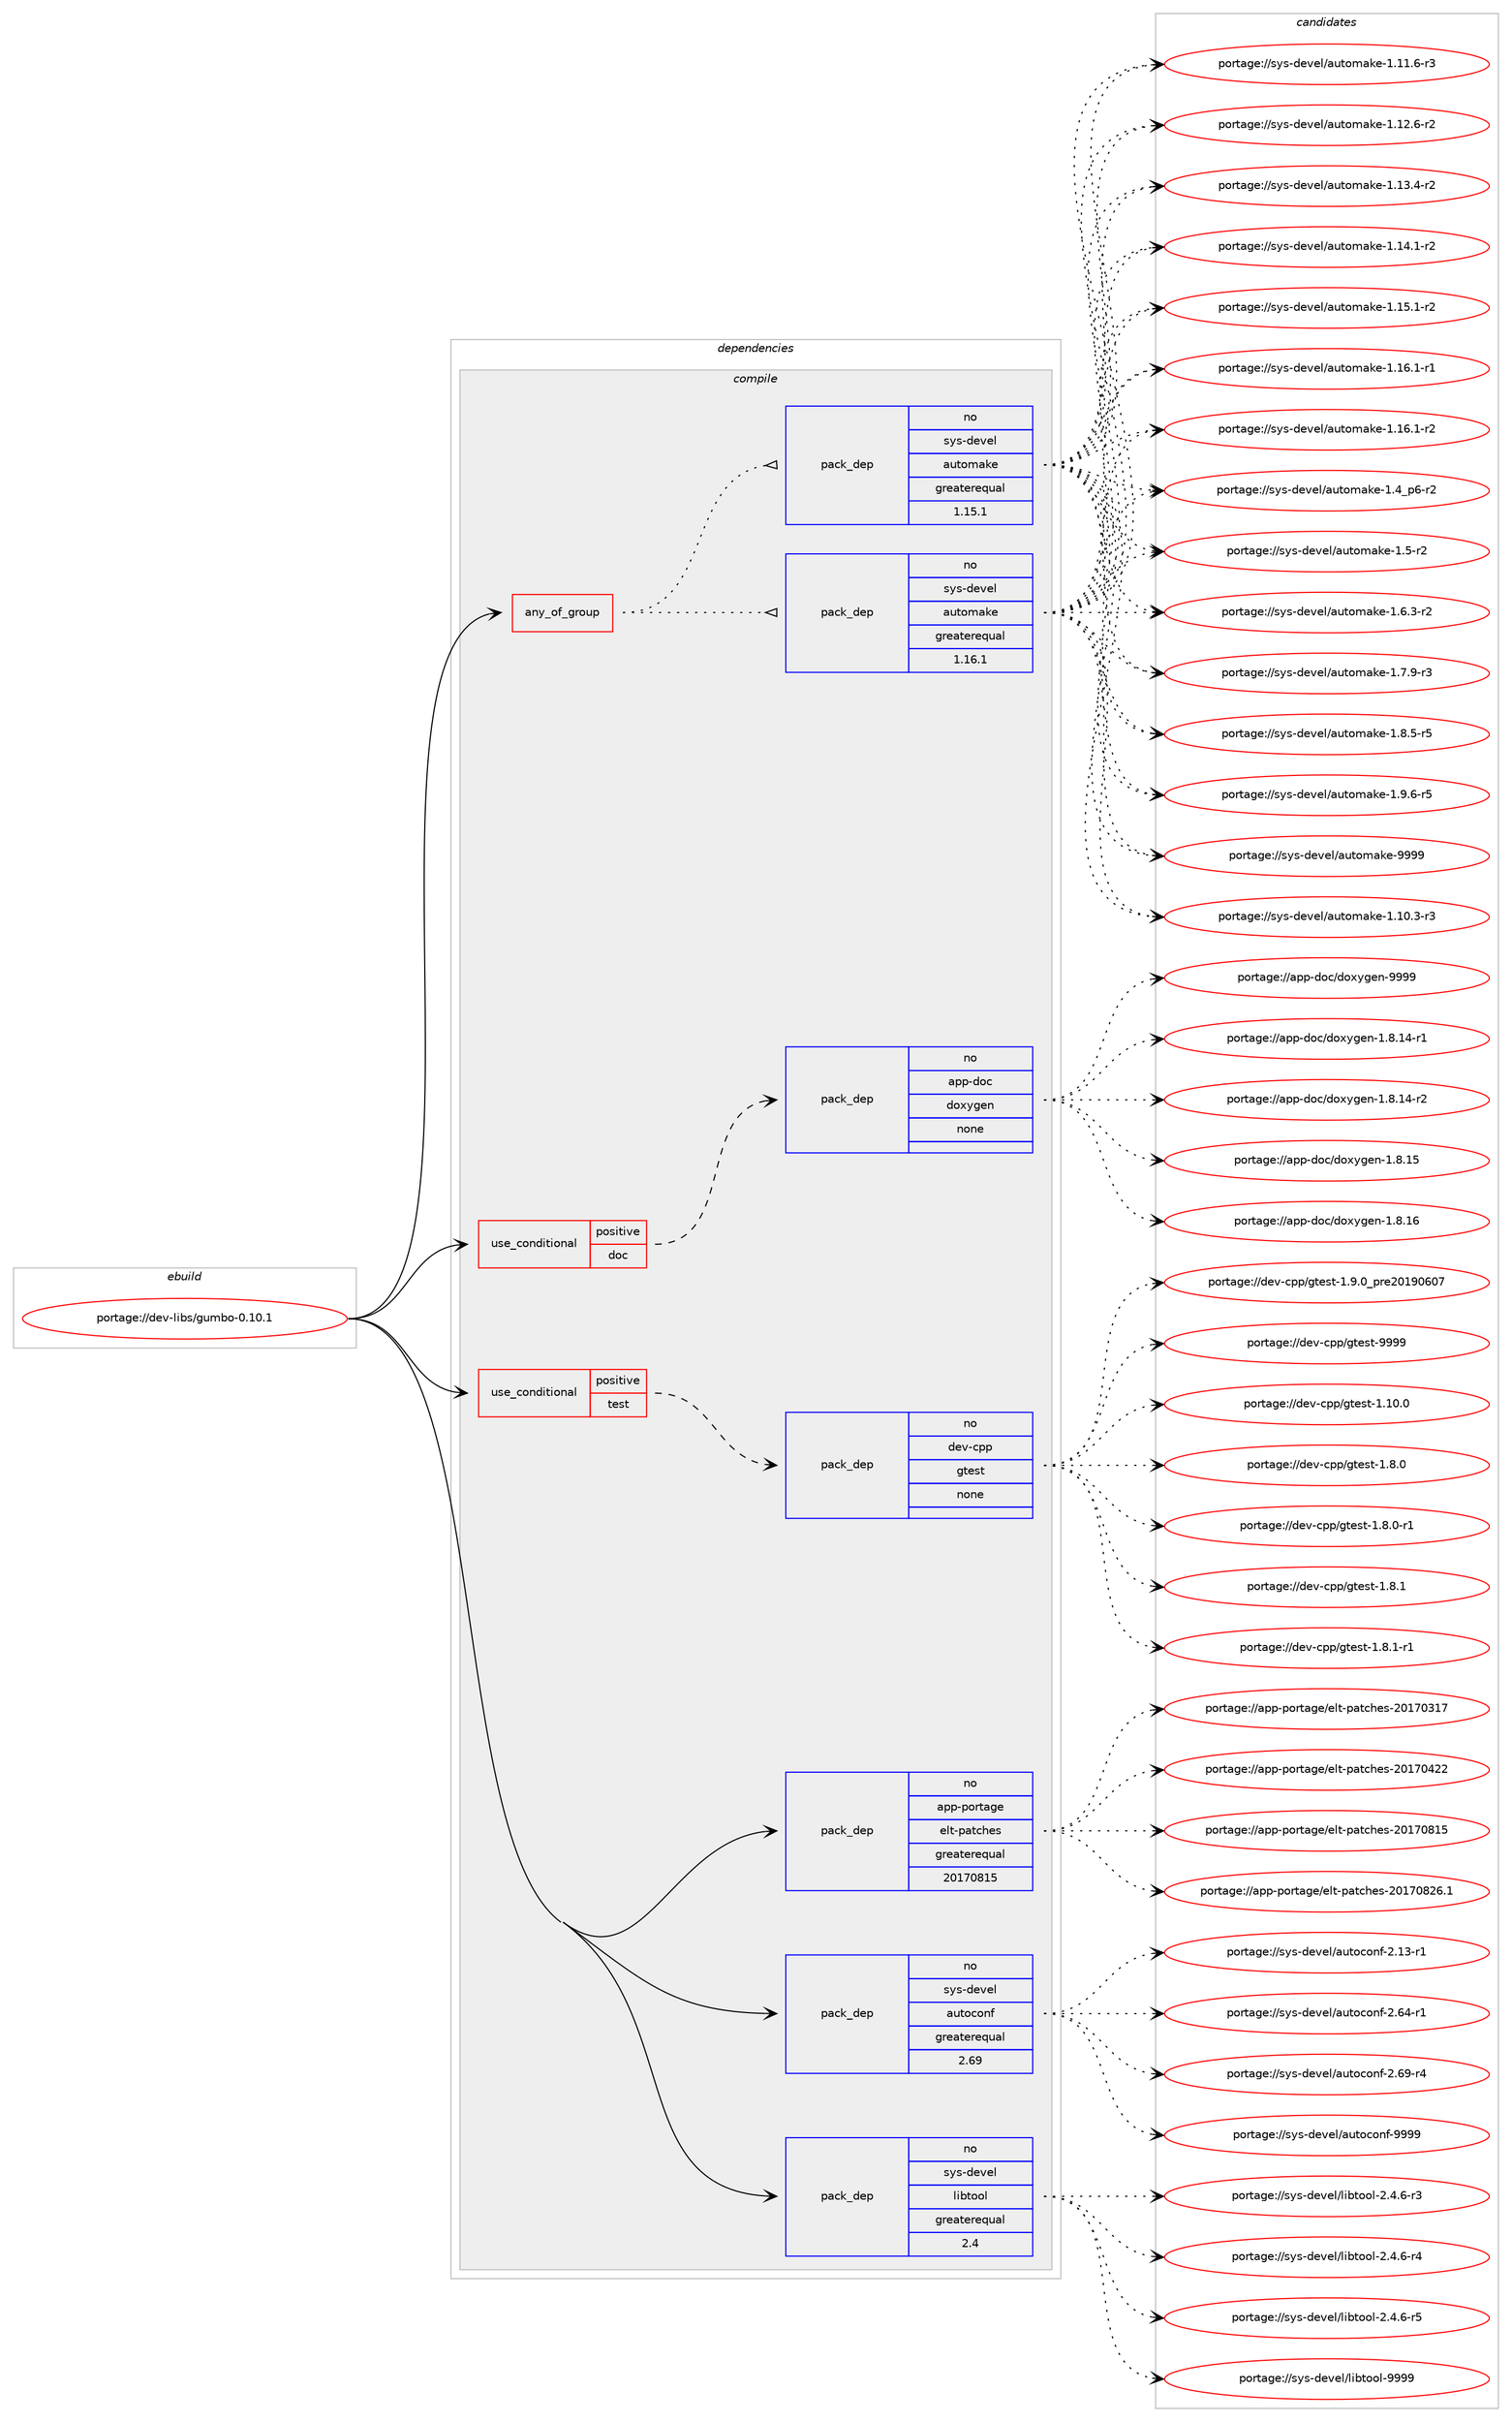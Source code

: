 digraph prolog {

# *************
# Graph options
# *************

newrank=true;
concentrate=true;
compound=true;
graph [rankdir=LR,fontname=Helvetica,fontsize=10,ranksep=1.5];#, ranksep=2.5, nodesep=0.2];
edge  [arrowhead=vee];
node  [fontname=Helvetica,fontsize=10];

# **********
# The ebuild
# **********

subgraph cluster_leftcol {
color=gray;
rank=same;
label=<<i>ebuild</i>>;
id [label="portage://dev-libs/gumbo-0.10.1", color=red, width=4, href="../dev-libs/gumbo-0.10.1.svg"];
}

# ****************
# The dependencies
# ****************

subgraph cluster_midcol {
color=gray;
label=<<i>dependencies</i>>;
subgraph cluster_compile {
fillcolor="#eeeeee";
style=filled;
label=<<i>compile</i>>;
subgraph any2869 {
dependency99255 [label=<<TABLE BORDER="0" CELLBORDER="1" CELLSPACING="0" CELLPADDING="4"><TR><TD CELLPADDING="10">any_of_group</TD></TR></TABLE>>, shape=none, color=red];subgraph pack75545 {
dependency99256 [label=<<TABLE BORDER="0" CELLBORDER="1" CELLSPACING="0" CELLPADDING="4" WIDTH="220"><TR><TD ROWSPAN="6" CELLPADDING="30">pack_dep</TD></TR><TR><TD WIDTH="110">no</TD></TR><TR><TD>sys-devel</TD></TR><TR><TD>automake</TD></TR><TR><TD>greaterequal</TD></TR><TR><TD>1.16.1</TD></TR></TABLE>>, shape=none, color=blue];
}
dependency99255:e -> dependency99256:w [weight=20,style="dotted",arrowhead="oinv"];
subgraph pack75546 {
dependency99257 [label=<<TABLE BORDER="0" CELLBORDER="1" CELLSPACING="0" CELLPADDING="4" WIDTH="220"><TR><TD ROWSPAN="6" CELLPADDING="30">pack_dep</TD></TR><TR><TD WIDTH="110">no</TD></TR><TR><TD>sys-devel</TD></TR><TR><TD>automake</TD></TR><TR><TD>greaterequal</TD></TR><TR><TD>1.15.1</TD></TR></TABLE>>, shape=none, color=blue];
}
dependency99255:e -> dependency99257:w [weight=20,style="dotted",arrowhead="oinv"];
}
id:e -> dependency99255:w [weight=20,style="solid",arrowhead="vee"];
subgraph cond20784 {
dependency99258 [label=<<TABLE BORDER="0" CELLBORDER="1" CELLSPACING="0" CELLPADDING="4"><TR><TD ROWSPAN="3" CELLPADDING="10">use_conditional</TD></TR><TR><TD>positive</TD></TR><TR><TD>doc</TD></TR></TABLE>>, shape=none, color=red];
subgraph pack75547 {
dependency99259 [label=<<TABLE BORDER="0" CELLBORDER="1" CELLSPACING="0" CELLPADDING="4" WIDTH="220"><TR><TD ROWSPAN="6" CELLPADDING="30">pack_dep</TD></TR><TR><TD WIDTH="110">no</TD></TR><TR><TD>app-doc</TD></TR><TR><TD>doxygen</TD></TR><TR><TD>none</TD></TR><TR><TD></TD></TR></TABLE>>, shape=none, color=blue];
}
dependency99258:e -> dependency99259:w [weight=20,style="dashed",arrowhead="vee"];
}
id:e -> dependency99258:w [weight=20,style="solid",arrowhead="vee"];
subgraph cond20785 {
dependency99260 [label=<<TABLE BORDER="0" CELLBORDER="1" CELLSPACING="0" CELLPADDING="4"><TR><TD ROWSPAN="3" CELLPADDING="10">use_conditional</TD></TR><TR><TD>positive</TD></TR><TR><TD>test</TD></TR></TABLE>>, shape=none, color=red];
subgraph pack75548 {
dependency99261 [label=<<TABLE BORDER="0" CELLBORDER="1" CELLSPACING="0" CELLPADDING="4" WIDTH="220"><TR><TD ROWSPAN="6" CELLPADDING="30">pack_dep</TD></TR><TR><TD WIDTH="110">no</TD></TR><TR><TD>dev-cpp</TD></TR><TR><TD>gtest</TD></TR><TR><TD>none</TD></TR><TR><TD></TD></TR></TABLE>>, shape=none, color=blue];
}
dependency99260:e -> dependency99261:w [weight=20,style="dashed",arrowhead="vee"];
}
id:e -> dependency99260:w [weight=20,style="solid",arrowhead="vee"];
subgraph pack75549 {
dependency99262 [label=<<TABLE BORDER="0" CELLBORDER="1" CELLSPACING="0" CELLPADDING="4" WIDTH="220"><TR><TD ROWSPAN="6" CELLPADDING="30">pack_dep</TD></TR><TR><TD WIDTH="110">no</TD></TR><TR><TD>app-portage</TD></TR><TR><TD>elt-patches</TD></TR><TR><TD>greaterequal</TD></TR><TR><TD>20170815</TD></TR></TABLE>>, shape=none, color=blue];
}
id:e -> dependency99262:w [weight=20,style="solid",arrowhead="vee"];
subgraph pack75550 {
dependency99263 [label=<<TABLE BORDER="0" CELLBORDER="1" CELLSPACING="0" CELLPADDING="4" WIDTH="220"><TR><TD ROWSPAN="6" CELLPADDING="30">pack_dep</TD></TR><TR><TD WIDTH="110">no</TD></TR><TR><TD>sys-devel</TD></TR><TR><TD>autoconf</TD></TR><TR><TD>greaterequal</TD></TR><TR><TD>2.69</TD></TR></TABLE>>, shape=none, color=blue];
}
id:e -> dependency99263:w [weight=20,style="solid",arrowhead="vee"];
subgraph pack75551 {
dependency99264 [label=<<TABLE BORDER="0" CELLBORDER="1" CELLSPACING="0" CELLPADDING="4" WIDTH="220"><TR><TD ROWSPAN="6" CELLPADDING="30">pack_dep</TD></TR><TR><TD WIDTH="110">no</TD></TR><TR><TD>sys-devel</TD></TR><TR><TD>libtool</TD></TR><TR><TD>greaterequal</TD></TR><TR><TD>2.4</TD></TR></TABLE>>, shape=none, color=blue];
}
id:e -> dependency99264:w [weight=20,style="solid",arrowhead="vee"];
}
subgraph cluster_compileandrun {
fillcolor="#eeeeee";
style=filled;
label=<<i>compile and run</i>>;
}
subgraph cluster_run {
fillcolor="#eeeeee";
style=filled;
label=<<i>run</i>>;
}
}

# **************
# The candidates
# **************

subgraph cluster_choices {
rank=same;
color=gray;
label=<<i>candidates</i>>;

subgraph choice75545 {
color=black;
nodesep=1;
choiceportage11512111545100101118101108479711711611110997107101454946494846514511451 [label="portage://sys-devel/automake-1.10.3-r3", color=red, width=4,href="../sys-devel/automake-1.10.3-r3.svg"];
choiceportage11512111545100101118101108479711711611110997107101454946494946544511451 [label="portage://sys-devel/automake-1.11.6-r3", color=red, width=4,href="../sys-devel/automake-1.11.6-r3.svg"];
choiceportage11512111545100101118101108479711711611110997107101454946495046544511450 [label="portage://sys-devel/automake-1.12.6-r2", color=red, width=4,href="../sys-devel/automake-1.12.6-r2.svg"];
choiceportage11512111545100101118101108479711711611110997107101454946495146524511450 [label="portage://sys-devel/automake-1.13.4-r2", color=red, width=4,href="../sys-devel/automake-1.13.4-r2.svg"];
choiceportage11512111545100101118101108479711711611110997107101454946495246494511450 [label="portage://sys-devel/automake-1.14.1-r2", color=red, width=4,href="../sys-devel/automake-1.14.1-r2.svg"];
choiceportage11512111545100101118101108479711711611110997107101454946495346494511450 [label="portage://sys-devel/automake-1.15.1-r2", color=red, width=4,href="../sys-devel/automake-1.15.1-r2.svg"];
choiceportage11512111545100101118101108479711711611110997107101454946495446494511449 [label="portage://sys-devel/automake-1.16.1-r1", color=red, width=4,href="../sys-devel/automake-1.16.1-r1.svg"];
choiceportage11512111545100101118101108479711711611110997107101454946495446494511450 [label="portage://sys-devel/automake-1.16.1-r2", color=red, width=4,href="../sys-devel/automake-1.16.1-r2.svg"];
choiceportage115121115451001011181011084797117116111109971071014549465295112544511450 [label="portage://sys-devel/automake-1.4_p6-r2", color=red, width=4,href="../sys-devel/automake-1.4_p6-r2.svg"];
choiceportage11512111545100101118101108479711711611110997107101454946534511450 [label="portage://sys-devel/automake-1.5-r2", color=red, width=4,href="../sys-devel/automake-1.5-r2.svg"];
choiceportage115121115451001011181011084797117116111109971071014549465446514511450 [label="portage://sys-devel/automake-1.6.3-r2", color=red, width=4,href="../sys-devel/automake-1.6.3-r2.svg"];
choiceportage115121115451001011181011084797117116111109971071014549465546574511451 [label="portage://sys-devel/automake-1.7.9-r3", color=red, width=4,href="../sys-devel/automake-1.7.9-r3.svg"];
choiceportage115121115451001011181011084797117116111109971071014549465646534511453 [label="portage://sys-devel/automake-1.8.5-r5", color=red, width=4,href="../sys-devel/automake-1.8.5-r5.svg"];
choiceportage115121115451001011181011084797117116111109971071014549465746544511453 [label="portage://sys-devel/automake-1.9.6-r5", color=red, width=4,href="../sys-devel/automake-1.9.6-r5.svg"];
choiceportage115121115451001011181011084797117116111109971071014557575757 [label="portage://sys-devel/automake-9999", color=red, width=4,href="../sys-devel/automake-9999.svg"];
dependency99256:e -> choiceportage11512111545100101118101108479711711611110997107101454946494846514511451:w [style=dotted,weight="100"];
dependency99256:e -> choiceportage11512111545100101118101108479711711611110997107101454946494946544511451:w [style=dotted,weight="100"];
dependency99256:e -> choiceportage11512111545100101118101108479711711611110997107101454946495046544511450:w [style=dotted,weight="100"];
dependency99256:e -> choiceportage11512111545100101118101108479711711611110997107101454946495146524511450:w [style=dotted,weight="100"];
dependency99256:e -> choiceportage11512111545100101118101108479711711611110997107101454946495246494511450:w [style=dotted,weight="100"];
dependency99256:e -> choiceportage11512111545100101118101108479711711611110997107101454946495346494511450:w [style=dotted,weight="100"];
dependency99256:e -> choiceportage11512111545100101118101108479711711611110997107101454946495446494511449:w [style=dotted,weight="100"];
dependency99256:e -> choiceportage11512111545100101118101108479711711611110997107101454946495446494511450:w [style=dotted,weight="100"];
dependency99256:e -> choiceportage115121115451001011181011084797117116111109971071014549465295112544511450:w [style=dotted,weight="100"];
dependency99256:e -> choiceportage11512111545100101118101108479711711611110997107101454946534511450:w [style=dotted,weight="100"];
dependency99256:e -> choiceportage115121115451001011181011084797117116111109971071014549465446514511450:w [style=dotted,weight="100"];
dependency99256:e -> choiceportage115121115451001011181011084797117116111109971071014549465546574511451:w [style=dotted,weight="100"];
dependency99256:e -> choiceportage115121115451001011181011084797117116111109971071014549465646534511453:w [style=dotted,weight="100"];
dependency99256:e -> choiceportage115121115451001011181011084797117116111109971071014549465746544511453:w [style=dotted,weight="100"];
dependency99256:e -> choiceportage115121115451001011181011084797117116111109971071014557575757:w [style=dotted,weight="100"];
}
subgraph choice75546 {
color=black;
nodesep=1;
choiceportage11512111545100101118101108479711711611110997107101454946494846514511451 [label="portage://sys-devel/automake-1.10.3-r3", color=red, width=4,href="../sys-devel/automake-1.10.3-r3.svg"];
choiceportage11512111545100101118101108479711711611110997107101454946494946544511451 [label="portage://sys-devel/automake-1.11.6-r3", color=red, width=4,href="../sys-devel/automake-1.11.6-r3.svg"];
choiceportage11512111545100101118101108479711711611110997107101454946495046544511450 [label="portage://sys-devel/automake-1.12.6-r2", color=red, width=4,href="../sys-devel/automake-1.12.6-r2.svg"];
choiceportage11512111545100101118101108479711711611110997107101454946495146524511450 [label="portage://sys-devel/automake-1.13.4-r2", color=red, width=4,href="../sys-devel/automake-1.13.4-r2.svg"];
choiceportage11512111545100101118101108479711711611110997107101454946495246494511450 [label="portage://sys-devel/automake-1.14.1-r2", color=red, width=4,href="../sys-devel/automake-1.14.1-r2.svg"];
choiceportage11512111545100101118101108479711711611110997107101454946495346494511450 [label="portage://sys-devel/automake-1.15.1-r2", color=red, width=4,href="../sys-devel/automake-1.15.1-r2.svg"];
choiceportage11512111545100101118101108479711711611110997107101454946495446494511449 [label="portage://sys-devel/automake-1.16.1-r1", color=red, width=4,href="../sys-devel/automake-1.16.1-r1.svg"];
choiceportage11512111545100101118101108479711711611110997107101454946495446494511450 [label="portage://sys-devel/automake-1.16.1-r2", color=red, width=4,href="../sys-devel/automake-1.16.1-r2.svg"];
choiceportage115121115451001011181011084797117116111109971071014549465295112544511450 [label="portage://sys-devel/automake-1.4_p6-r2", color=red, width=4,href="../sys-devel/automake-1.4_p6-r2.svg"];
choiceportage11512111545100101118101108479711711611110997107101454946534511450 [label="portage://sys-devel/automake-1.5-r2", color=red, width=4,href="../sys-devel/automake-1.5-r2.svg"];
choiceportage115121115451001011181011084797117116111109971071014549465446514511450 [label="portage://sys-devel/automake-1.6.3-r2", color=red, width=4,href="../sys-devel/automake-1.6.3-r2.svg"];
choiceportage115121115451001011181011084797117116111109971071014549465546574511451 [label="portage://sys-devel/automake-1.7.9-r3", color=red, width=4,href="../sys-devel/automake-1.7.9-r3.svg"];
choiceportage115121115451001011181011084797117116111109971071014549465646534511453 [label="portage://sys-devel/automake-1.8.5-r5", color=red, width=4,href="../sys-devel/automake-1.8.5-r5.svg"];
choiceportage115121115451001011181011084797117116111109971071014549465746544511453 [label="portage://sys-devel/automake-1.9.6-r5", color=red, width=4,href="../sys-devel/automake-1.9.6-r5.svg"];
choiceportage115121115451001011181011084797117116111109971071014557575757 [label="portage://sys-devel/automake-9999", color=red, width=4,href="../sys-devel/automake-9999.svg"];
dependency99257:e -> choiceportage11512111545100101118101108479711711611110997107101454946494846514511451:w [style=dotted,weight="100"];
dependency99257:e -> choiceportage11512111545100101118101108479711711611110997107101454946494946544511451:w [style=dotted,weight="100"];
dependency99257:e -> choiceportage11512111545100101118101108479711711611110997107101454946495046544511450:w [style=dotted,weight="100"];
dependency99257:e -> choiceportage11512111545100101118101108479711711611110997107101454946495146524511450:w [style=dotted,weight="100"];
dependency99257:e -> choiceportage11512111545100101118101108479711711611110997107101454946495246494511450:w [style=dotted,weight="100"];
dependency99257:e -> choiceportage11512111545100101118101108479711711611110997107101454946495346494511450:w [style=dotted,weight="100"];
dependency99257:e -> choiceportage11512111545100101118101108479711711611110997107101454946495446494511449:w [style=dotted,weight="100"];
dependency99257:e -> choiceportage11512111545100101118101108479711711611110997107101454946495446494511450:w [style=dotted,weight="100"];
dependency99257:e -> choiceportage115121115451001011181011084797117116111109971071014549465295112544511450:w [style=dotted,weight="100"];
dependency99257:e -> choiceportage11512111545100101118101108479711711611110997107101454946534511450:w [style=dotted,weight="100"];
dependency99257:e -> choiceportage115121115451001011181011084797117116111109971071014549465446514511450:w [style=dotted,weight="100"];
dependency99257:e -> choiceportage115121115451001011181011084797117116111109971071014549465546574511451:w [style=dotted,weight="100"];
dependency99257:e -> choiceportage115121115451001011181011084797117116111109971071014549465646534511453:w [style=dotted,weight="100"];
dependency99257:e -> choiceportage115121115451001011181011084797117116111109971071014549465746544511453:w [style=dotted,weight="100"];
dependency99257:e -> choiceportage115121115451001011181011084797117116111109971071014557575757:w [style=dotted,weight="100"];
}
subgraph choice75547 {
color=black;
nodesep=1;
choiceportage97112112451001119947100111120121103101110454946564649524511449 [label="portage://app-doc/doxygen-1.8.14-r1", color=red, width=4,href="../app-doc/doxygen-1.8.14-r1.svg"];
choiceportage97112112451001119947100111120121103101110454946564649524511450 [label="portage://app-doc/doxygen-1.8.14-r2", color=red, width=4,href="../app-doc/doxygen-1.8.14-r2.svg"];
choiceportage9711211245100111994710011112012110310111045494656464953 [label="portage://app-doc/doxygen-1.8.15", color=red, width=4,href="../app-doc/doxygen-1.8.15.svg"];
choiceportage9711211245100111994710011112012110310111045494656464954 [label="portage://app-doc/doxygen-1.8.16", color=red, width=4,href="../app-doc/doxygen-1.8.16.svg"];
choiceportage971121124510011199471001111201211031011104557575757 [label="portage://app-doc/doxygen-9999", color=red, width=4,href="../app-doc/doxygen-9999.svg"];
dependency99259:e -> choiceportage97112112451001119947100111120121103101110454946564649524511449:w [style=dotted,weight="100"];
dependency99259:e -> choiceportage97112112451001119947100111120121103101110454946564649524511450:w [style=dotted,weight="100"];
dependency99259:e -> choiceportage9711211245100111994710011112012110310111045494656464953:w [style=dotted,weight="100"];
dependency99259:e -> choiceportage9711211245100111994710011112012110310111045494656464954:w [style=dotted,weight="100"];
dependency99259:e -> choiceportage971121124510011199471001111201211031011104557575757:w [style=dotted,weight="100"];
}
subgraph choice75548 {
color=black;
nodesep=1;
choiceportage10010111845991121124710311610111511645494649484648 [label="portage://dev-cpp/gtest-1.10.0", color=red, width=4,href="../dev-cpp/gtest-1.10.0.svg"];
choiceportage100101118459911211247103116101115116454946564648 [label="portage://dev-cpp/gtest-1.8.0", color=red, width=4,href="../dev-cpp/gtest-1.8.0.svg"];
choiceportage1001011184599112112471031161011151164549465646484511449 [label="portage://dev-cpp/gtest-1.8.0-r1", color=red, width=4,href="../dev-cpp/gtest-1.8.0-r1.svg"];
choiceportage100101118459911211247103116101115116454946564649 [label="portage://dev-cpp/gtest-1.8.1", color=red, width=4,href="../dev-cpp/gtest-1.8.1.svg"];
choiceportage1001011184599112112471031161011151164549465646494511449 [label="portage://dev-cpp/gtest-1.8.1-r1", color=red, width=4,href="../dev-cpp/gtest-1.8.1-r1.svg"];
choiceportage100101118459911211247103116101115116454946574648951121141015048495748544855 [label="portage://dev-cpp/gtest-1.9.0_pre20190607", color=red, width=4,href="../dev-cpp/gtest-1.9.0_pre20190607.svg"];
choiceportage1001011184599112112471031161011151164557575757 [label="portage://dev-cpp/gtest-9999", color=red, width=4,href="../dev-cpp/gtest-9999.svg"];
dependency99261:e -> choiceportage10010111845991121124710311610111511645494649484648:w [style=dotted,weight="100"];
dependency99261:e -> choiceportage100101118459911211247103116101115116454946564648:w [style=dotted,weight="100"];
dependency99261:e -> choiceportage1001011184599112112471031161011151164549465646484511449:w [style=dotted,weight="100"];
dependency99261:e -> choiceportage100101118459911211247103116101115116454946564649:w [style=dotted,weight="100"];
dependency99261:e -> choiceportage1001011184599112112471031161011151164549465646494511449:w [style=dotted,weight="100"];
dependency99261:e -> choiceportage100101118459911211247103116101115116454946574648951121141015048495748544855:w [style=dotted,weight="100"];
dependency99261:e -> choiceportage1001011184599112112471031161011151164557575757:w [style=dotted,weight="100"];
}
subgraph choice75549 {
color=black;
nodesep=1;
choiceportage97112112451121111141169710310147101108116451129711699104101115455048495548514955 [label="portage://app-portage/elt-patches-20170317", color=red, width=4,href="../app-portage/elt-patches-20170317.svg"];
choiceportage97112112451121111141169710310147101108116451129711699104101115455048495548525050 [label="portage://app-portage/elt-patches-20170422", color=red, width=4,href="../app-portage/elt-patches-20170422.svg"];
choiceportage97112112451121111141169710310147101108116451129711699104101115455048495548564953 [label="portage://app-portage/elt-patches-20170815", color=red, width=4,href="../app-portage/elt-patches-20170815.svg"];
choiceportage971121124511211111411697103101471011081164511297116991041011154550484955485650544649 [label="portage://app-portage/elt-patches-20170826.1", color=red, width=4,href="../app-portage/elt-patches-20170826.1.svg"];
dependency99262:e -> choiceportage97112112451121111141169710310147101108116451129711699104101115455048495548514955:w [style=dotted,weight="100"];
dependency99262:e -> choiceportage97112112451121111141169710310147101108116451129711699104101115455048495548525050:w [style=dotted,weight="100"];
dependency99262:e -> choiceportage97112112451121111141169710310147101108116451129711699104101115455048495548564953:w [style=dotted,weight="100"];
dependency99262:e -> choiceportage971121124511211111411697103101471011081164511297116991041011154550484955485650544649:w [style=dotted,weight="100"];
}
subgraph choice75550 {
color=black;
nodesep=1;
choiceportage1151211154510010111810110847971171161119911111010245504649514511449 [label="portage://sys-devel/autoconf-2.13-r1", color=red, width=4,href="../sys-devel/autoconf-2.13-r1.svg"];
choiceportage1151211154510010111810110847971171161119911111010245504654524511449 [label="portage://sys-devel/autoconf-2.64-r1", color=red, width=4,href="../sys-devel/autoconf-2.64-r1.svg"];
choiceportage1151211154510010111810110847971171161119911111010245504654574511452 [label="portage://sys-devel/autoconf-2.69-r4", color=red, width=4,href="../sys-devel/autoconf-2.69-r4.svg"];
choiceportage115121115451001011181011084797117116111991111101024557575757 [label="portage://sys-devel/autoconf-9999", color=red, width=4,href="../sys-devel/autoconf-9999.svg"];
dependency99263:e -> choiceportage1151211154510010111810110847971171161119911111010245504649514511449:w [style=dotted,weight="100"];
dependency99263:e -> choiceportage1151211154510010111810110847971171161119911111010245504654524511449:w [style=dotted,weight="100"];
dependency99263:e -> choiceportage1151211154510010111810110847971171161119911111010245504654574511452:w [style=dotted,weight="100"];
dependency99263:e -> choiceportage115121115451001011181011084797117116111991111101024557575757:w [style=dotted,weight="100"];
}
subgraph choice75551 {
color=black;
nodesep=1;
choiceportage1151211154510010111810110847108105981161111111084550465246544511451 [label="portage://sys-devel/libtool-2.4.6-r3", color=red, width=4,href="../sys-devel/libtool-2.4.6-r3.svg"];
choiceportage1151211154510010111810110847108105981161111111084550465246544511452 [label="portage://sys-devel/libtool-2.4.6-r4", color=red, width=4,href="../sys-devel/libtool-2.4.6-r4.svg"];
choiceportage1151211154510010111810110847108105981161111111084550465246544511453 [label="portage://sys-devel/libtool-2.4.6-r5", color=red, width=4,href="../sys-devel/libtool-2.4.6-r5.svg"];
choiceportage1151211154510010111810110847108105981161111111084557575757 [label="portage://sys-devel/libtool-9999", color=red, width=4,href="../sys-devel/libtool-9999.svg"];
dependency99264:e -> choiceportage1151211154510010111810110847108105981161111111084550465246544511451:w [style=dotted,weight="100"];
dependency99264:e -> choiceportage1151211154510010111810110847108105981161111111084550465246544511452:w [style=dotted,weight="100"];
dependency99264:e -> choiceportage1151211154510010111810110847108105981161111111084550465246544511453:w [style=dotted,weight="100"];
dependency99264:e -> choiceportage1151211154510010111810110847108105981161111111084557575757:w [style=dotted,weight="100"];
}
}

}
